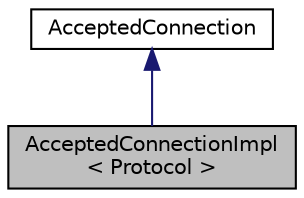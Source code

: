 digraph "AcceptedConnectionImpl&lt; Protocol &gt;"
{
 // LATEX_PDF_SIZE
  edge [fontname="Helvetica",fontsize="10",labelfontname="Helvetica",labelfontsize="10"];
  node [fontname="Helvetica",fontsize="10",shape=record];
  Node0 [label="AcceptedConnectionImpl\l\< Protocol \>",height=0.2,width=0.4,color="black", fillcolor="grey75", style="filled", fontcolor="black",tooltip=" "];
  Node1 -> Node0 [dir="back",color="midnightblue",fontsize="10",style="solid",fontname="Helvetica"];
  Node1 [label="AcceptedConnection",height=0.2,width=0.4,color="black", fillcolor="white", style="filled",URL="$class_accepted_connection.html",tooltip=" "];
}
